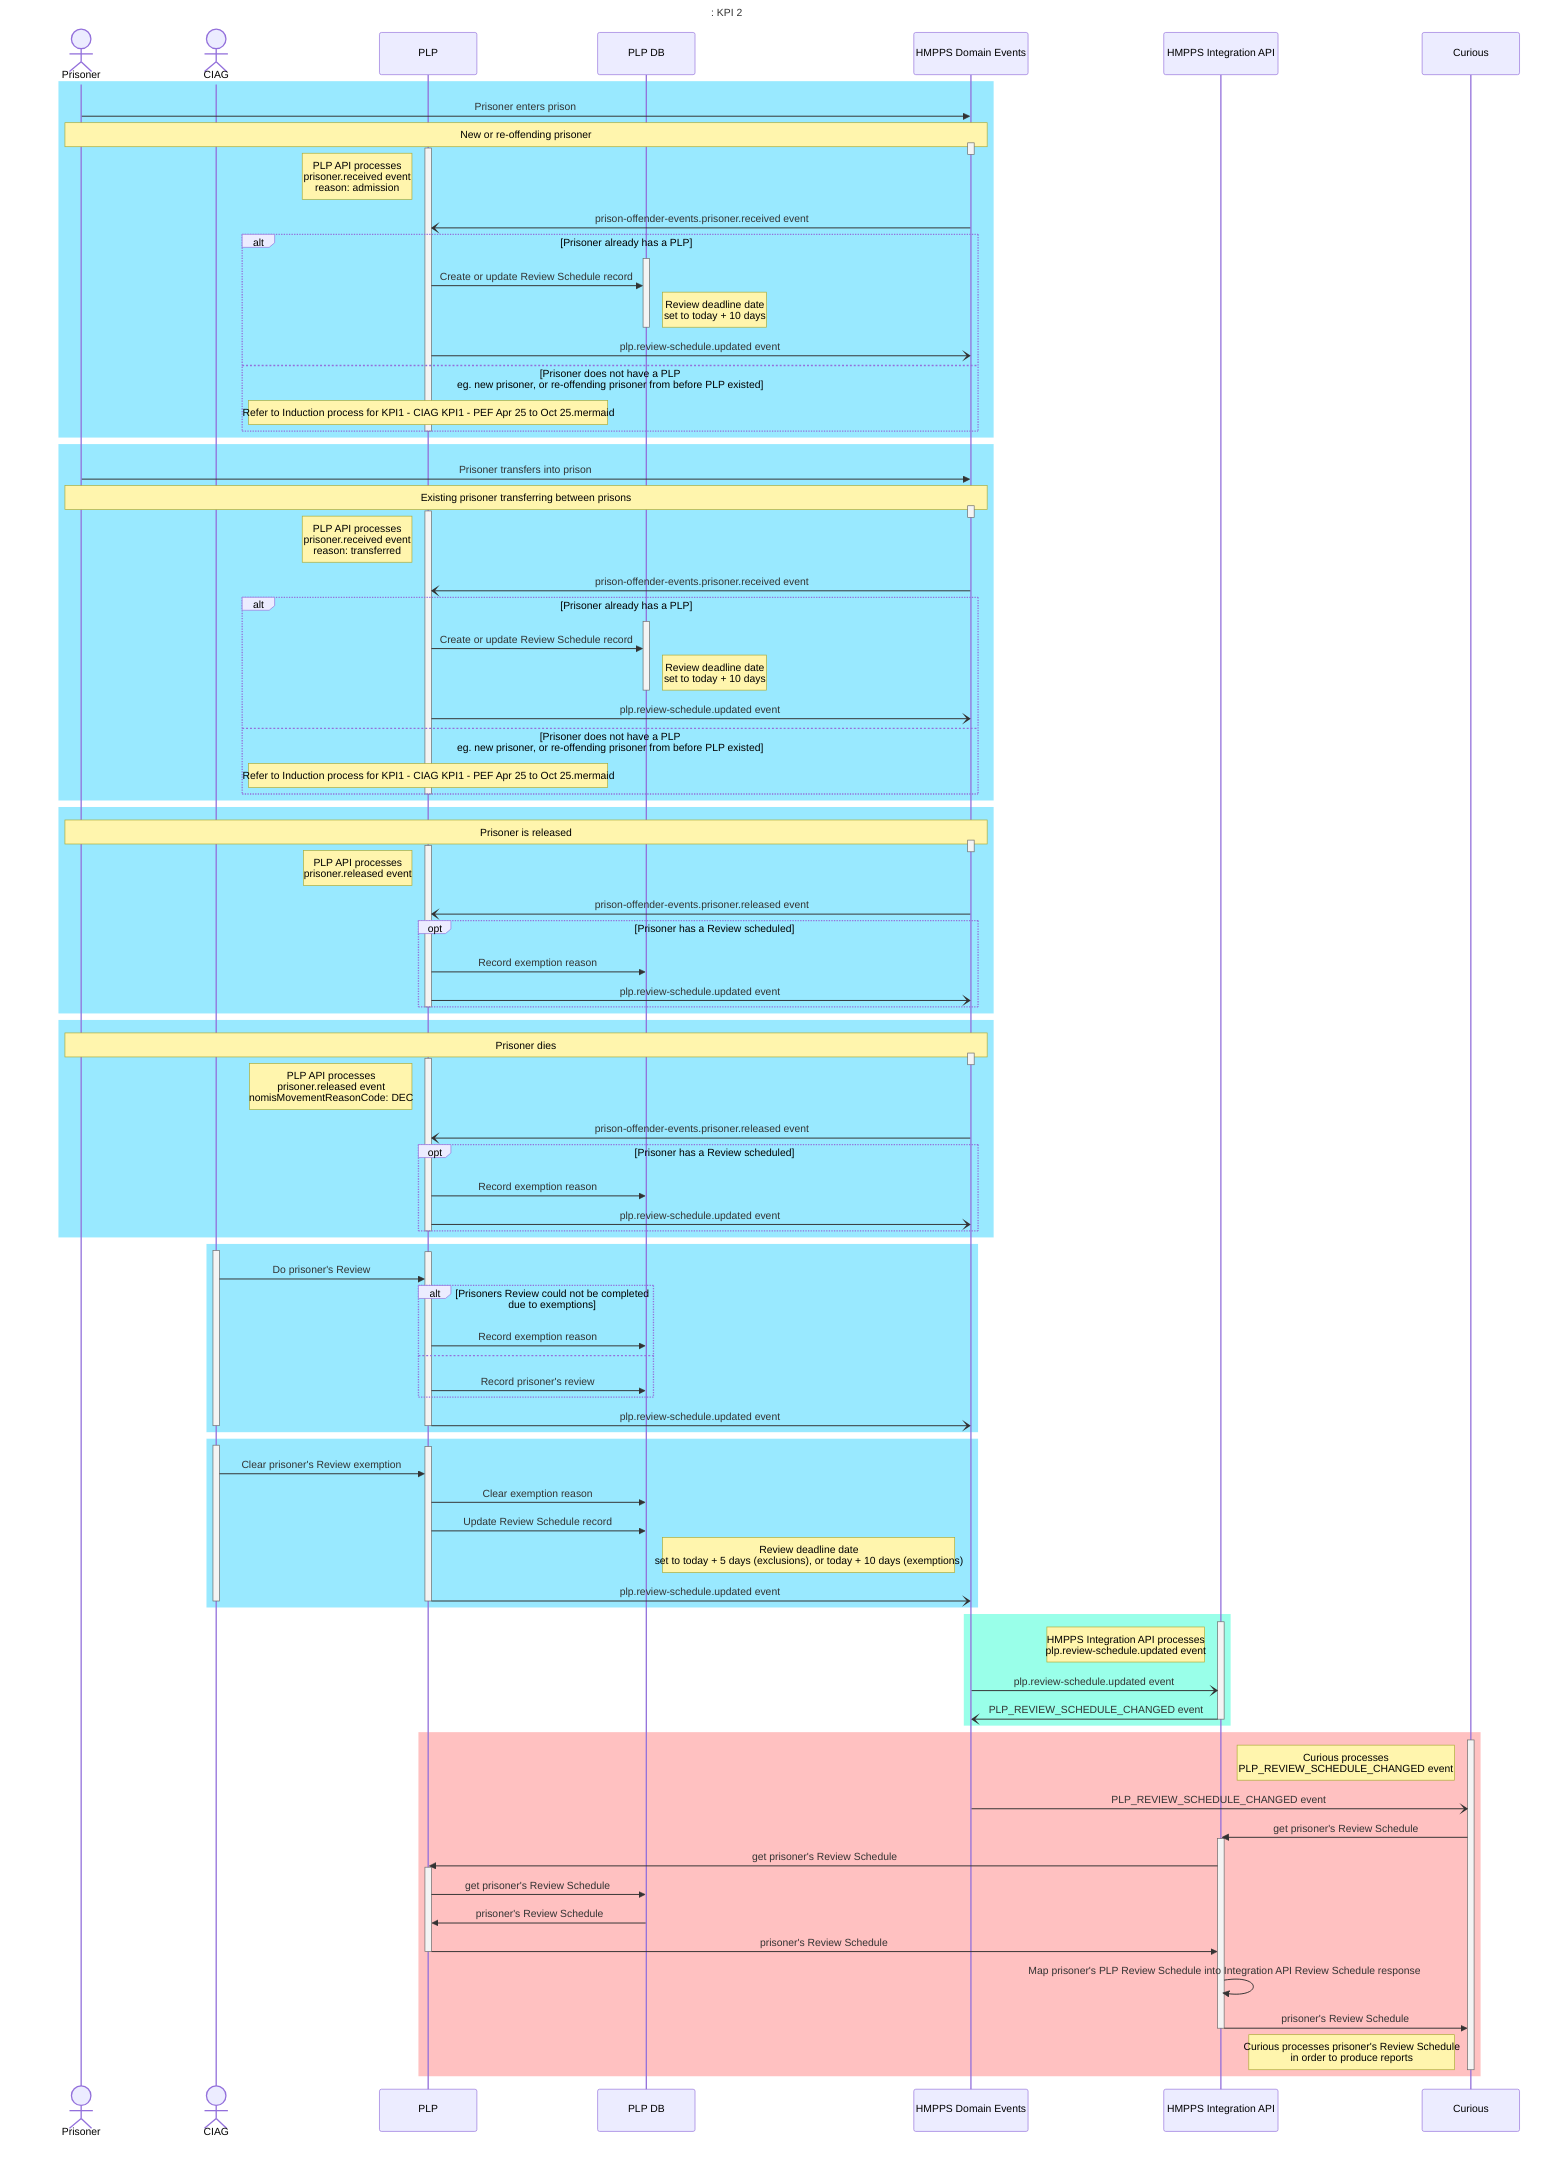 %%
%% Mermaid Charts sequence diagram. View with the mermaid plugin for intellij or using the online Mermaid editor https://www.mermaidchart.com
%%

sequenceDiagram
  title : KPI 2

  actor Prisoner as Prisoner
  actor CIAG as CIAG
  participant PLP as PLP
  participant PLPDB as PLP DB
  participant DomainEvents as HMPPS Domain Events
  participant Integration as HMPPS Integration API
  participant Curious as Curious

  rect rgba(0, 200, 255, 0.4)
    Prisoner ->> DomainEvents: Prisoner enters prison
    note over Prisoner, DomainEvents: New or re-offending prisoner
    activate DomainEvents
    deactivate DomainEvents

    activate PLP
      note left of PLP: PLP API processes<br/>prisoner.received event<br/>reason: admission
      DomainEvents -) PLP: prison-offender-events.prisoner.received event
      alt Prisoner already has a PLP
        activate PLPDB
          PLP ->> PLPDB: Create or update Review Schedule record
          note right of PLPDB: Review deadline date<br/>set to today + 10 days
        deactivate PLPDB
        PLP -) DomainEvents: plp.review-schedule.updated event
      else Prisoner does not have a PLP<br/>eg. new prisoner, or re-offending prisoner from before PLP existed
        note over PLP: Refer to Induction process for KPI1 - CIAG KPI1 - PEF Apr 25 to Oct 25.mermaid
      end
    deactivate PLP
  end

  rect rgba(0, 200, 255, 0.4)
    Prisoner ->> DomainEvents: Prisoner transfers into prison
    note over Prisoner, DomainEvents: Existing prisoner transferring between prisons
    activate DomainEvents
    deactivate DomainEvents

    activate PLP
      note left of PLP: PLP API processes<br/>prisoner.received event<br/>reason: transferred
      DomainEvents -) PLP: prison-offender-events.prisoner.received event
      alt Prisoner already has a PLP
        activate PLPDB
          PLP ->> PLPDB: Create or update Review Schedule record
          note right of PLPDB: Review deadline date<br/>set to today + 10 days
        deactivate PLPDB
        PLP -) DomainEvents: plp.review-schedule.updated event
      else Prisoner does not have a PLP<br/>eg. new prisoner, or re-offending prisoner from before PLP existed
        note over PLP: Refer to Induction process for KPI1 - CIAG KPI1 - PEF Apr 25 to Oct 25.mermaid
      end
    deactivate PLP
  end

  rect rgba(0, 200, 255, 0.4)
    note over Prisoner, DomainEvents: Prisoner is released
    activate DomainEvents
    deactivate DomainEvents

    activate PLP
      note left of PLP: PLP API processes<br/>prisoner.released event
      DomainEvents -) PLP: prison-offender-events.prisoner.released event
      opt Prisoner has a Review scheduled
        PLP ->> PLPDB: Record exemption reason
        PLP -) DomainEvents: plp.review-schedule.updated event
      end
    deactivate PLP
  end

  rect rgba(0, 200, 255, 0.4)
    note over Prisoner, DomainEvents: Prisoner dies
    activate DomainEvents
    deactivate DomainEvents

    activate PLP
      note left of PLP: PLP API processes<br/>prisoner.released event<br/>nomisMovementReasonCode: DEC
      DomainEvents -) PLP: prison-offender-events.prisoner.released event
      opt Prisoner has a Review scheduled
        PLP ->> PLPDB: Record exemption reason
        PLP -) DomainEvents: plp.review-schedule.updated event
      end
    deactivate PLP
  end

  rect rgba(0, 200, 255, 0.4)
    activate CIAG
      activate PLP
        CIAG ->> PLP: Do prisoner's Review
        alt Prisoners Review could not be completed due to exemptions
          PLP ->> PLPDB: Record exemption reason
        else
          PLP ->> PLPDB: Record prisoner's review
        end
        PLP -) DomainEvents: plp.review-schedule.updated event
      deactivate PLP
    deactivate CIAG
  end

  rect rgba(0, 200, 255, 0.4)
    activate CIAG
      activate PLP
        CIAG ->> PLP: Clear prisoner's Review exemption
        PLP ->> PLPDB: Clear exemption reason
        PLP ->> PLPDB: Update Review Schedule record
        note right of PLPDB: Review deadline date<br/>set to today + 5 days (exclusions), or today + 10 days (exemptions)
        PLP -) DomainEvents: plp.review-schedule.updated event
      deactivate PLP
    deactivate CIAG
  end

  rect rgba(0, 255, 200, 0.4)
    activate Integration
      note left of Integration: HMPPS Integration API processes<br/>plp.review-schedule.updated event
      DomainEvents -) Integration: plp.review-schedule.updated event
      Integration -) DomainEvents: PLP_REVIEW_SCHEDULE_CHANGED event
    deactivate Integration
  end

  rect rgba(255, 100, 100, 0.4)
    activate Curious
      note left of Curious: Curious processes<br/>PLP_REVIEW_SCHEDULE_CHANGED event
      DomainEvents -) Curious: PLP_REVIEW_SCHEDULE_CHANGED event
      Curious ->> Integration: get prisoner's Review Schedule
      activate Integration
        Integration ->> PLP: get prisoner's Review Schedule
        activate PLP
          PLP ->> PLPDB: get prisoner's Review Schedule
          PLPDB ->> PLP: prisoner's Review Schedule
          PLP ->> Integration: prisoner's Review Schedule
        deactivate PLP
        Integration ->> Integration: Map prisoner's PLP Review Schedule into Integration API Review Schedule response
        Integration ->> Curious: prisoner's Review Schedule
      deactivate Integration
      note left of Curious: Curious processes prisoner's Review Schedule<br/>in order to produce reports
    deactivate Curious
  end